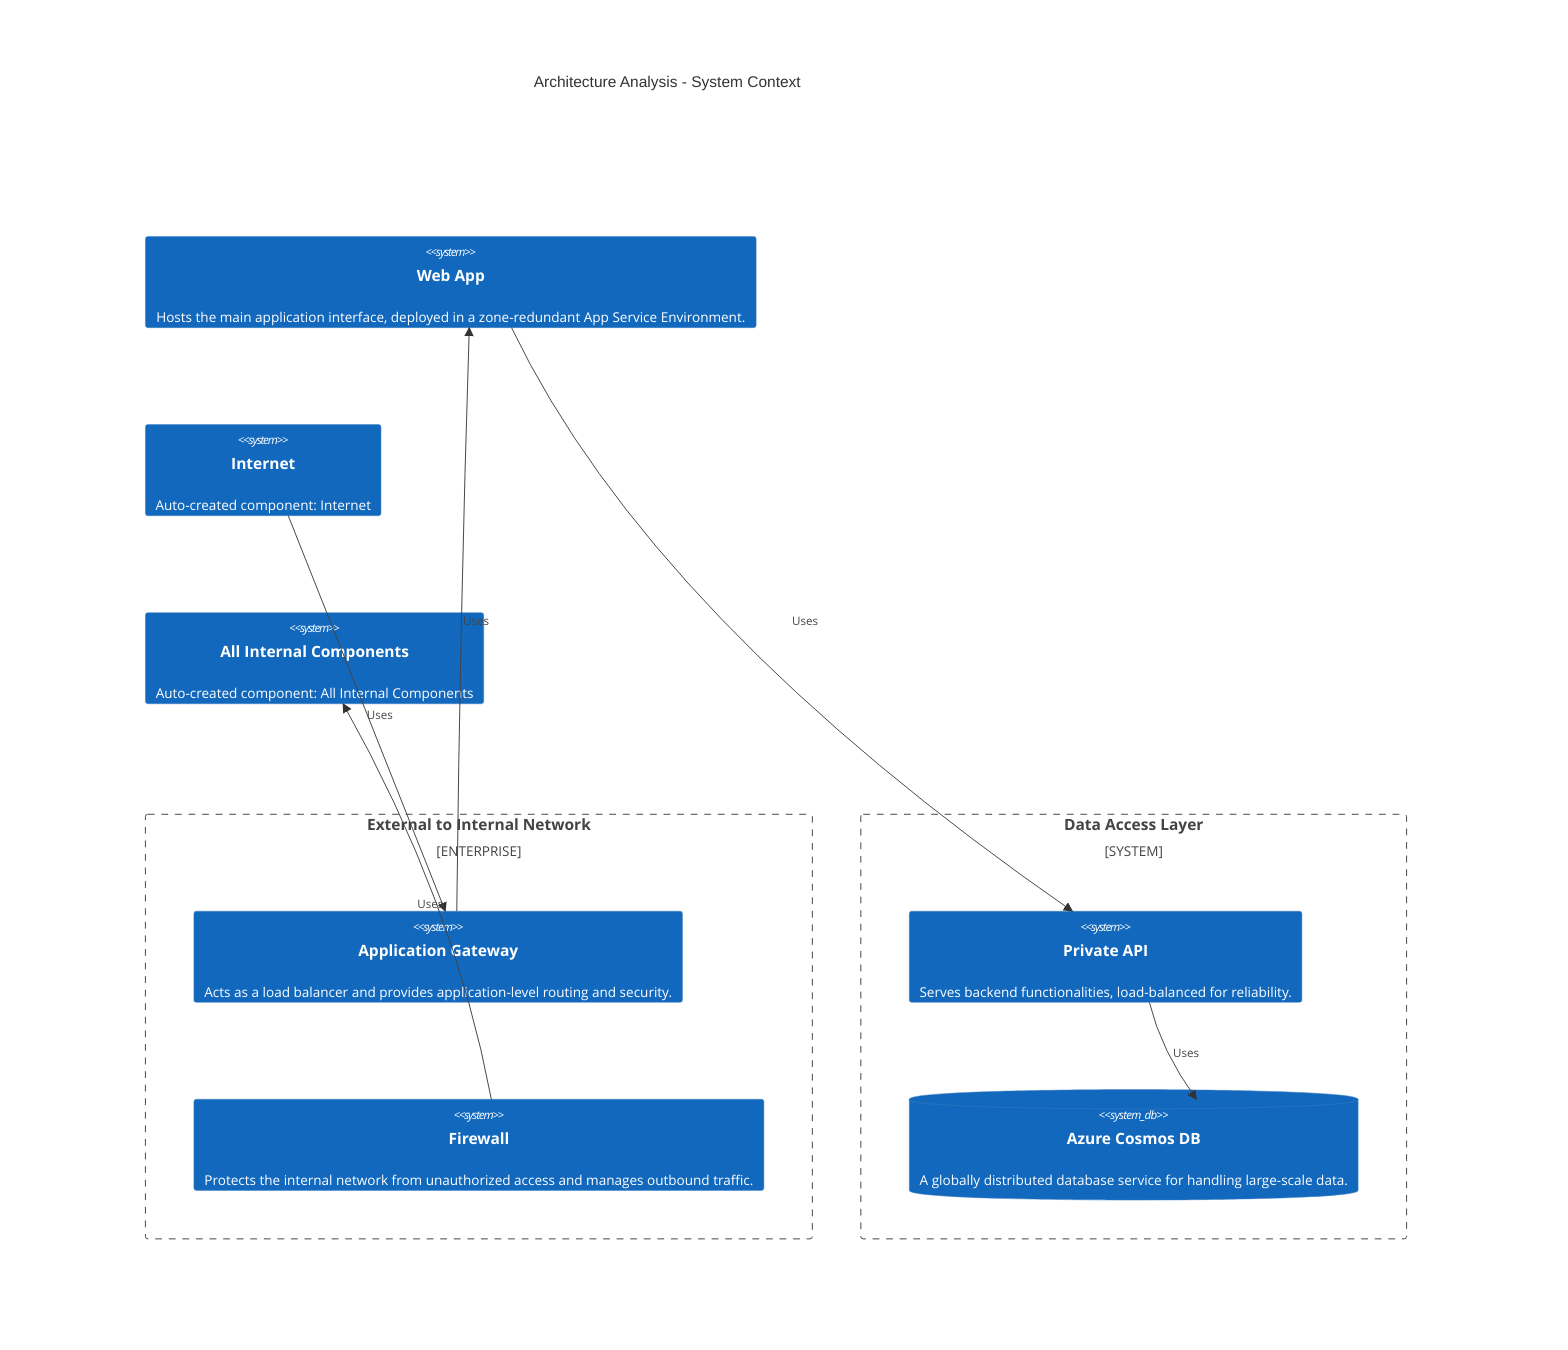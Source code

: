 C4Context
    title Architecture Analysis - System Context
    Enterprise_Boundary(tb_External_to_Internal_Network, "External to Internal Network") {
        System(Application_Gateway, "Application Gateway", "Acts as a load balancer and provides application-level routing and security.")
        System(Firewall, "Firewall", "Protects the internal network from unauthorized access and manages outbound traffic.")
    }
    System_Boundary(tb_Data_Access_Layer, "Data Access Layer") {
        System(Private_API, "Private API", "Serves backend functionalities, load-balanced for reliability.")
        SystemDb(Azure_Cosmos_DB, "Azure Cosmos DB", "A globally distributed database service for handling large-scale data.")
    }
    System(Web_App, "Web App", "Hosts the main application interface, deployed in a zone-redundant App Service Environment.")
    System(Internet, "Internet", "Auto-created component: Internet")
    System(All_Internal_Components, "All Internal Components", "Auto-created component: All Internal Components")

    Rel(Internet, Application_Gateway, "Uses")
    Rel(Application_Gateway, Web_App, "Uses")
    Rel(Web_App, Private_API, "Uses")
    Rel(Private_API, Azure_Cosmos_DB, "Uses")
    Rel(Firewall, All_Internal_Components, "Uses")